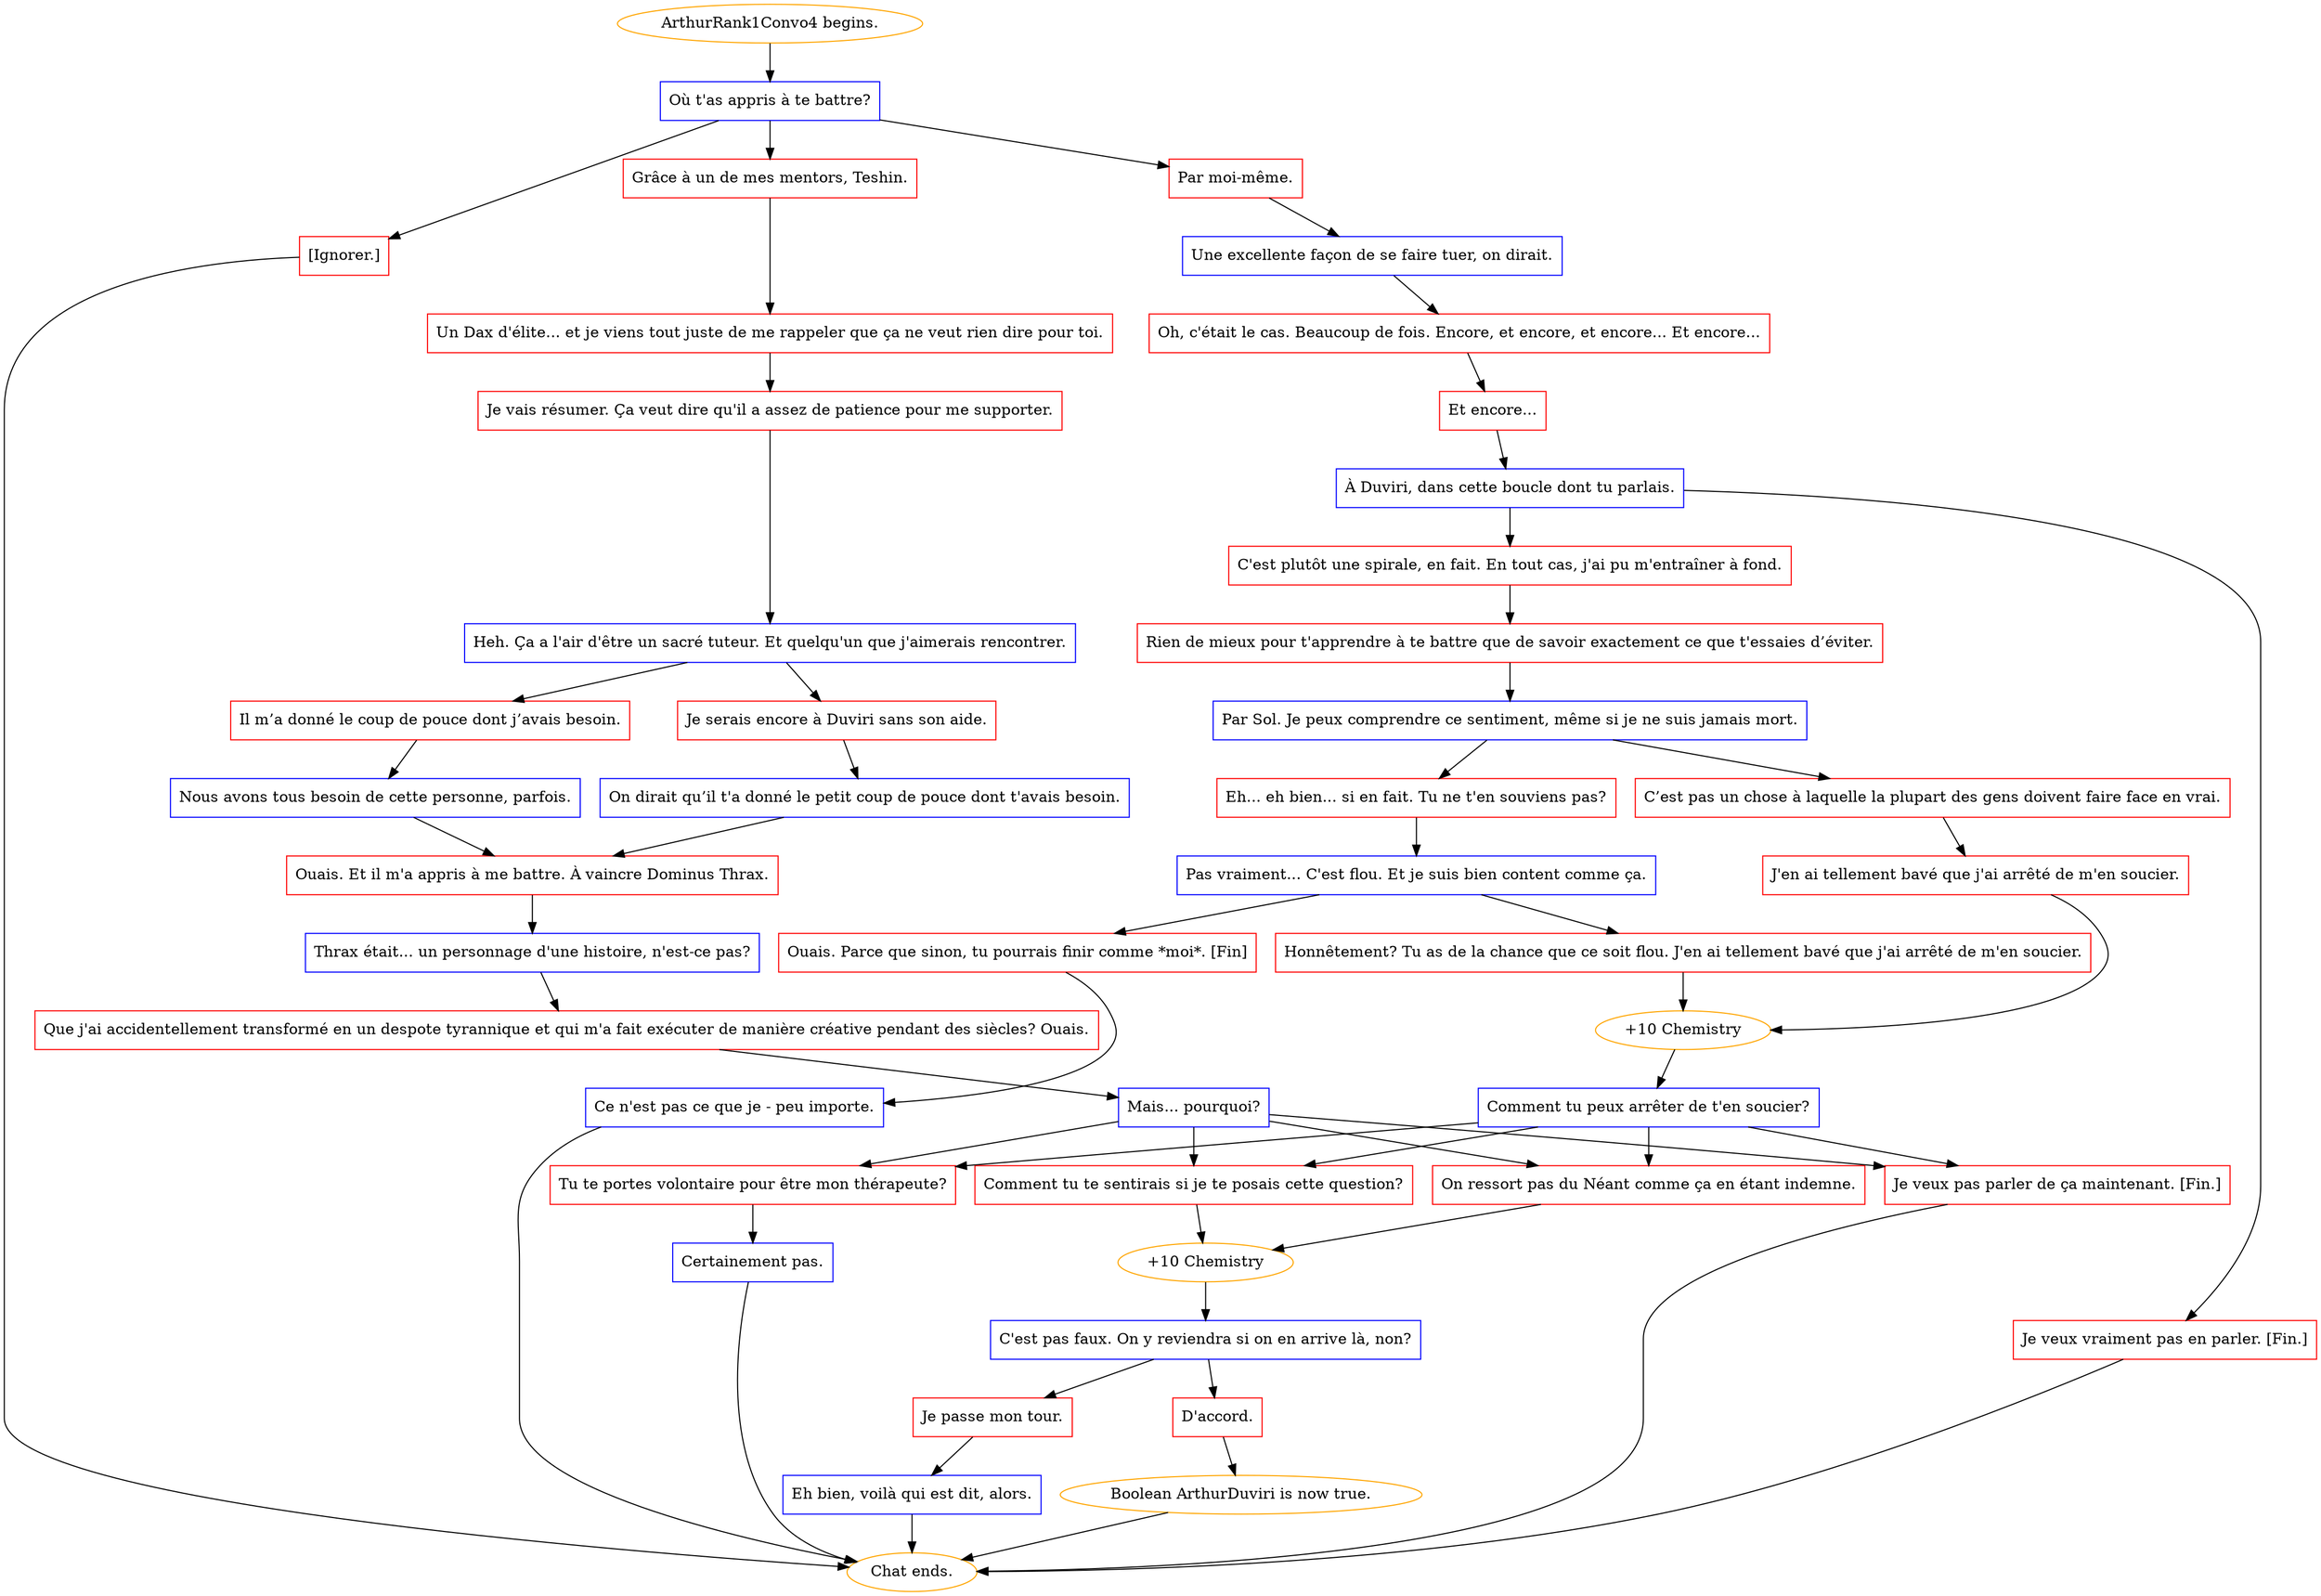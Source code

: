 digraph {
	"ArthurRank1Convo4 begins." [color=orange];
		"ArthurRank1Convo4 begins." -> j2310492720;
	j2310492720 [label="Où t'as appris à te battre?",shape=box,color=blue];
		j2310492720 -> j2460241063;
		j2310492720 -> j2644187853;
		j2310492720 -> j3055069876;
	j2460241063 [label="Par moi-même.",shape=box,color=red];
		j2460241063 -> j4193474398;
	j2644187853 [label="Grâce à un de mes mentors, Teshin.",shape=box,color=red];
		j2644187853 -> j2341224748;
	j3055069876 [label="[Ignorer.]",shape=box,color=red];
		j3055069876 -> "Chat ends.";
	j4193474398 [label="Une excellente façon de se faire tuer, on dirait.",shape=box,color=blue];
		j4193474398 -> j1633244040;
	j2341224748 [label="Un Dax d'élite... et je viens tout juste de me rappeler que ça ne veut rien dire pour toi.",shape=box,color=red];
		j2341224748 -> j4267696633;
	"Chat ends." [color=orange];
	j1633244040 [label="Oh, c'était le cas. Beaucoup de fois. Encore, et encore, et encore... Et encore...",shape=box,color=red];
		j1633244040 -> j3866946878;
	j4267696633 [label="Je vais résumer. Ça veut dire qu'il a assez de patience pour me supporter.",shape=box,color=red];
		j4267696633 -> j102794534;
	j3866946878 [label="Et encore...",shape=box,color=red];
		j3866946878 -> j1199137024;
	j102794534 [label="Heh. Ça a l'air d'être un sacré tuteur. Et quelqu'un que j'aimerais rencontrer.",shape=box,color=blue];
		j102794534 -> j1371895001;
		j102794534 -> j3078693085;
	j1199137024 [label="À Duviri, dans cette boucle dont tu parlais.",shape=box,color=blue];
		j1199137024 -> j1556215216;
		j1199137024 -> j1130601858;
	j1371895001 [label="Je serais encore à Duviri sans son aide.",shape=box,color=red];
		j1371895001 -> j2456988057;
	j3078693085 [label="Il m’a donné le coup de pouce dont j’avais besoin.",shape=box,color=red];
		j3078693085 -> j1575957051;
	j1556215216 [label="C'est plutôt une spirale, en fait. En tout cas, j'ai pu m'entraîner à fond.",shape=box,color=red];
		j1556215216 -> j3013457063;
	j1130601858 [label="Je veux vraiment pas en parler. [Fin.]",shape=box,color=red];
		j1130601858 -> "Chat ends.";
	j2456988057 [label="On dirait qu’il t'a donné le petit coup de pouce dont t'avais besoin.",shape=box,color=blue];
		j2456988057 -> j1559715348;
	j1575957051 [label="Nous avons tous besoin de cette personne, parfois.",shape=box,color=blue];
		j1575957051 -> j1559715348;
	j3013457063 [label="Rien de mieux pour t'apprendre à te battre que de savoir exactement ce que t'essaies d’éviter.",shape=box,color=red];
		j3013457063 -> j2411379118;
	j1559715348 [label="Ouais. Et il m'a appris à me battre. À vaincre Dominus Thrax.",shape=box,color=red];
		j1559715348 -> j3428462577;
	j2411379118 [label="Par Sol. Je peux comprendre ce sentiment, même si je ne suis jamais mort.",shape=box,color=blue];
		j2411379118 -> j2904253634;
		j2411379118 -> j4189054405;
	j3428462577 [label="Thrax était... un personnage d'une histoire, n'est-ce pas?",shape=box,color=blue];
		j3428462577 -> j2118735117;
	j2904253634 [label="Eh... eh bien... si en fait. Tu ne t'en souviens pas?",shape=box,color=red];
		j2904253634 -> j1783517689;
	j4189054405 [label="C’est pas un chose à laquelle la plupart des gens doivent faire face en vrai.",shape=box,color=red];
		j4189054405 -> j1178691526;
	j2118735117 [label="Que j'ai accidentellement transformé en un despote tyrannique et qui m'a fait exécuter de manière créative pendant des siècles? Ouais.",shape=box,color=red];
		j2118735117 -> j3503750123;
	j1783517689 [label="Pas vraiment... C'est flou. Et je suis bien content comme ça.",shape=box,color=blue];
		j1783517689 -> j2793894907;
		j1783517689 -> j1450480099;
	j1178691526 [label="J'en ai tellement bavé que j'ai arrêté de m'en soucier.",shape=box,color=red];
		j1178691526 -> j2268021588;
	j3503750123 [label="Mais... pourquoi?",shape=box,color=blue];
		j3503750123 -> j2564407535;
		j3503750123 -> j465631244;
		j3503750123 -> j1314279827;
		j3503750123 -> j3151970407;
	j2793894907 [label="Ouais. Parce que sinon, tu pourrais finir comme *moi*. [Fin]",shape=box,color=red];
		j2793894907 -> j1515441854;
	j1450480099 [label="Honnêtement? Tu as de la chance que ce soit flou. J'en ai tellement bavé que j'ai arrêté de m'en soucier.",shape=box,color=red];
		j1450480099 -> j2268021588;
	j2268021588 [label="+10 Chemistry",color=orange];
		j2268021588 -> j2405048118;
	j2564407535 [label="Comment tu te sentirais si je te posais cette question?",shape=box,color=red];
		j2564407535 -> j249696396;
	j465631244 [label="Tu te portes volontaire pour être mon thérapeute?",shape=box,color=red];
		j465631244 -> j2119324712;
	j1314279827 [label="On ressort pas du Néant comme ça en étant indemne.",shape=box,color=red];
		j1314279827 -> j249696396;
	j3151970407 [label="Je veux pas parler de ça maintenant. [Fin.]",shape=box,color=red];
		j3151970407 -> "Chat ends.";
	j1515441854 [label="Ce n'est pas ce que je - peu importe.",shape=box,color=blue];
		j1515441854 -> "Chat ends.";
	j2405048118 [label="Comment tu peux arrêter de t'en soucier?",shape=box,color=blue];
		j2405048118 -> j2564407535;
		j2405048118 -> j465631244;
		j2405048118 -> j1314279827;
		j2405048118 -> j3151970407;
	j249696396 [label="+10 Chemistry",color=orange];
		j249696396 -> j4240306590;
	j2119324712 [label="Certainement pas.",shape=box,color=blue];
		j2119324712 -> "Chat ends.";
	j4240306590 [label="C'est pas faux. On y reviendra si on en arrive là, non?",shape=box,color=blue];
		j4240306590 -> j72204451;
		j4240306590 -> j3297683468;
	j72204451 [label="D'accord.",shape=box,color=red];
		j72204451 -> j325721217;
	j3297683468 [label="Je passe mon tour.",shape=box,color=red];
		j3297683468 -> j4130183614;
	j325721217 [label="Boolean ArthurDuviri is now true.",color=orange];
		j325721217 -> "Chat ends.";
	j4130183614 [label="Eh bien, voilà qui est dit, alors.",shape=box,color=blue];
		j4130183614 -> "Chat ends.";
}